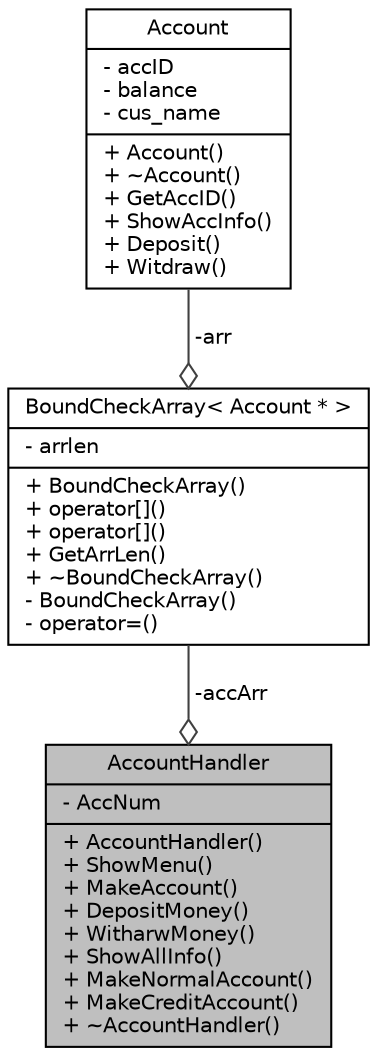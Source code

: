 digraph "AccountHandler"
{
 // LATEX_PDF_SIZE
  edge [fontname="Helvetica",fontsize="10",labelfontname="Helvetica",labelfontsize="10"];
  node [fontname="Helvetica",fontsize="10",shape=record];
  Node1 [label="{AccountHandler\n|- AccNum\l|+ AccountHandler()\l+ ShowMenu()\l+ MakeAccount()\l+ DepositMoney()\l+ WitharwMoney()\l+ ShowAllInfo()\l+ MakeNormalAccount()\l+ MakeCreditAccount()\l+ ~AccountHandler()\l}",height=0.2,width=0.4,color="black", fillcolor="grey75", style="filled", fontcolor="black",tooltip="인터페이스 조작용 클래스"];
  Node2 -> Node1 [color="grey25",fontsize="10",style="solid",label=" -accArr" ,arrowhead="odiamond",fontname="Helvetica"];
  Node2 [label="{BoundCheckArray\< Account * \>\n|- arrlen\l|+ BoundCheckArray()\l+ operator[]()\l+ operator[]()\l+ GetArrLen()\l+ ~BoundCheckArray()\l- BoundCheckArray()\l- operator=()\l}",height=0.2,width=0.4,color="black", fillcolor="white", style="filled",URL="$class_bound_check_array.html",tooltip=" "];
  Node3 -> Node2 [color="grey25",fontsize="10",style="solid",label=" -arr" ,arrowhead="odiamond",fontname="Helvetica"];
  Node3 [label="{Account\n|- accID\l- balance\l- cus_name\l|+ Account()\l+ ~Account()\l+ GetAccID()\l+ ShowAccInfo()\l+ Deposit()\l+ Witdraw()\l}",height=0.2,width=0.4,color="black", fillcolor="white", style="filled",URL="$class_account.html",tooltip="계좌정보 클래스"];
}
